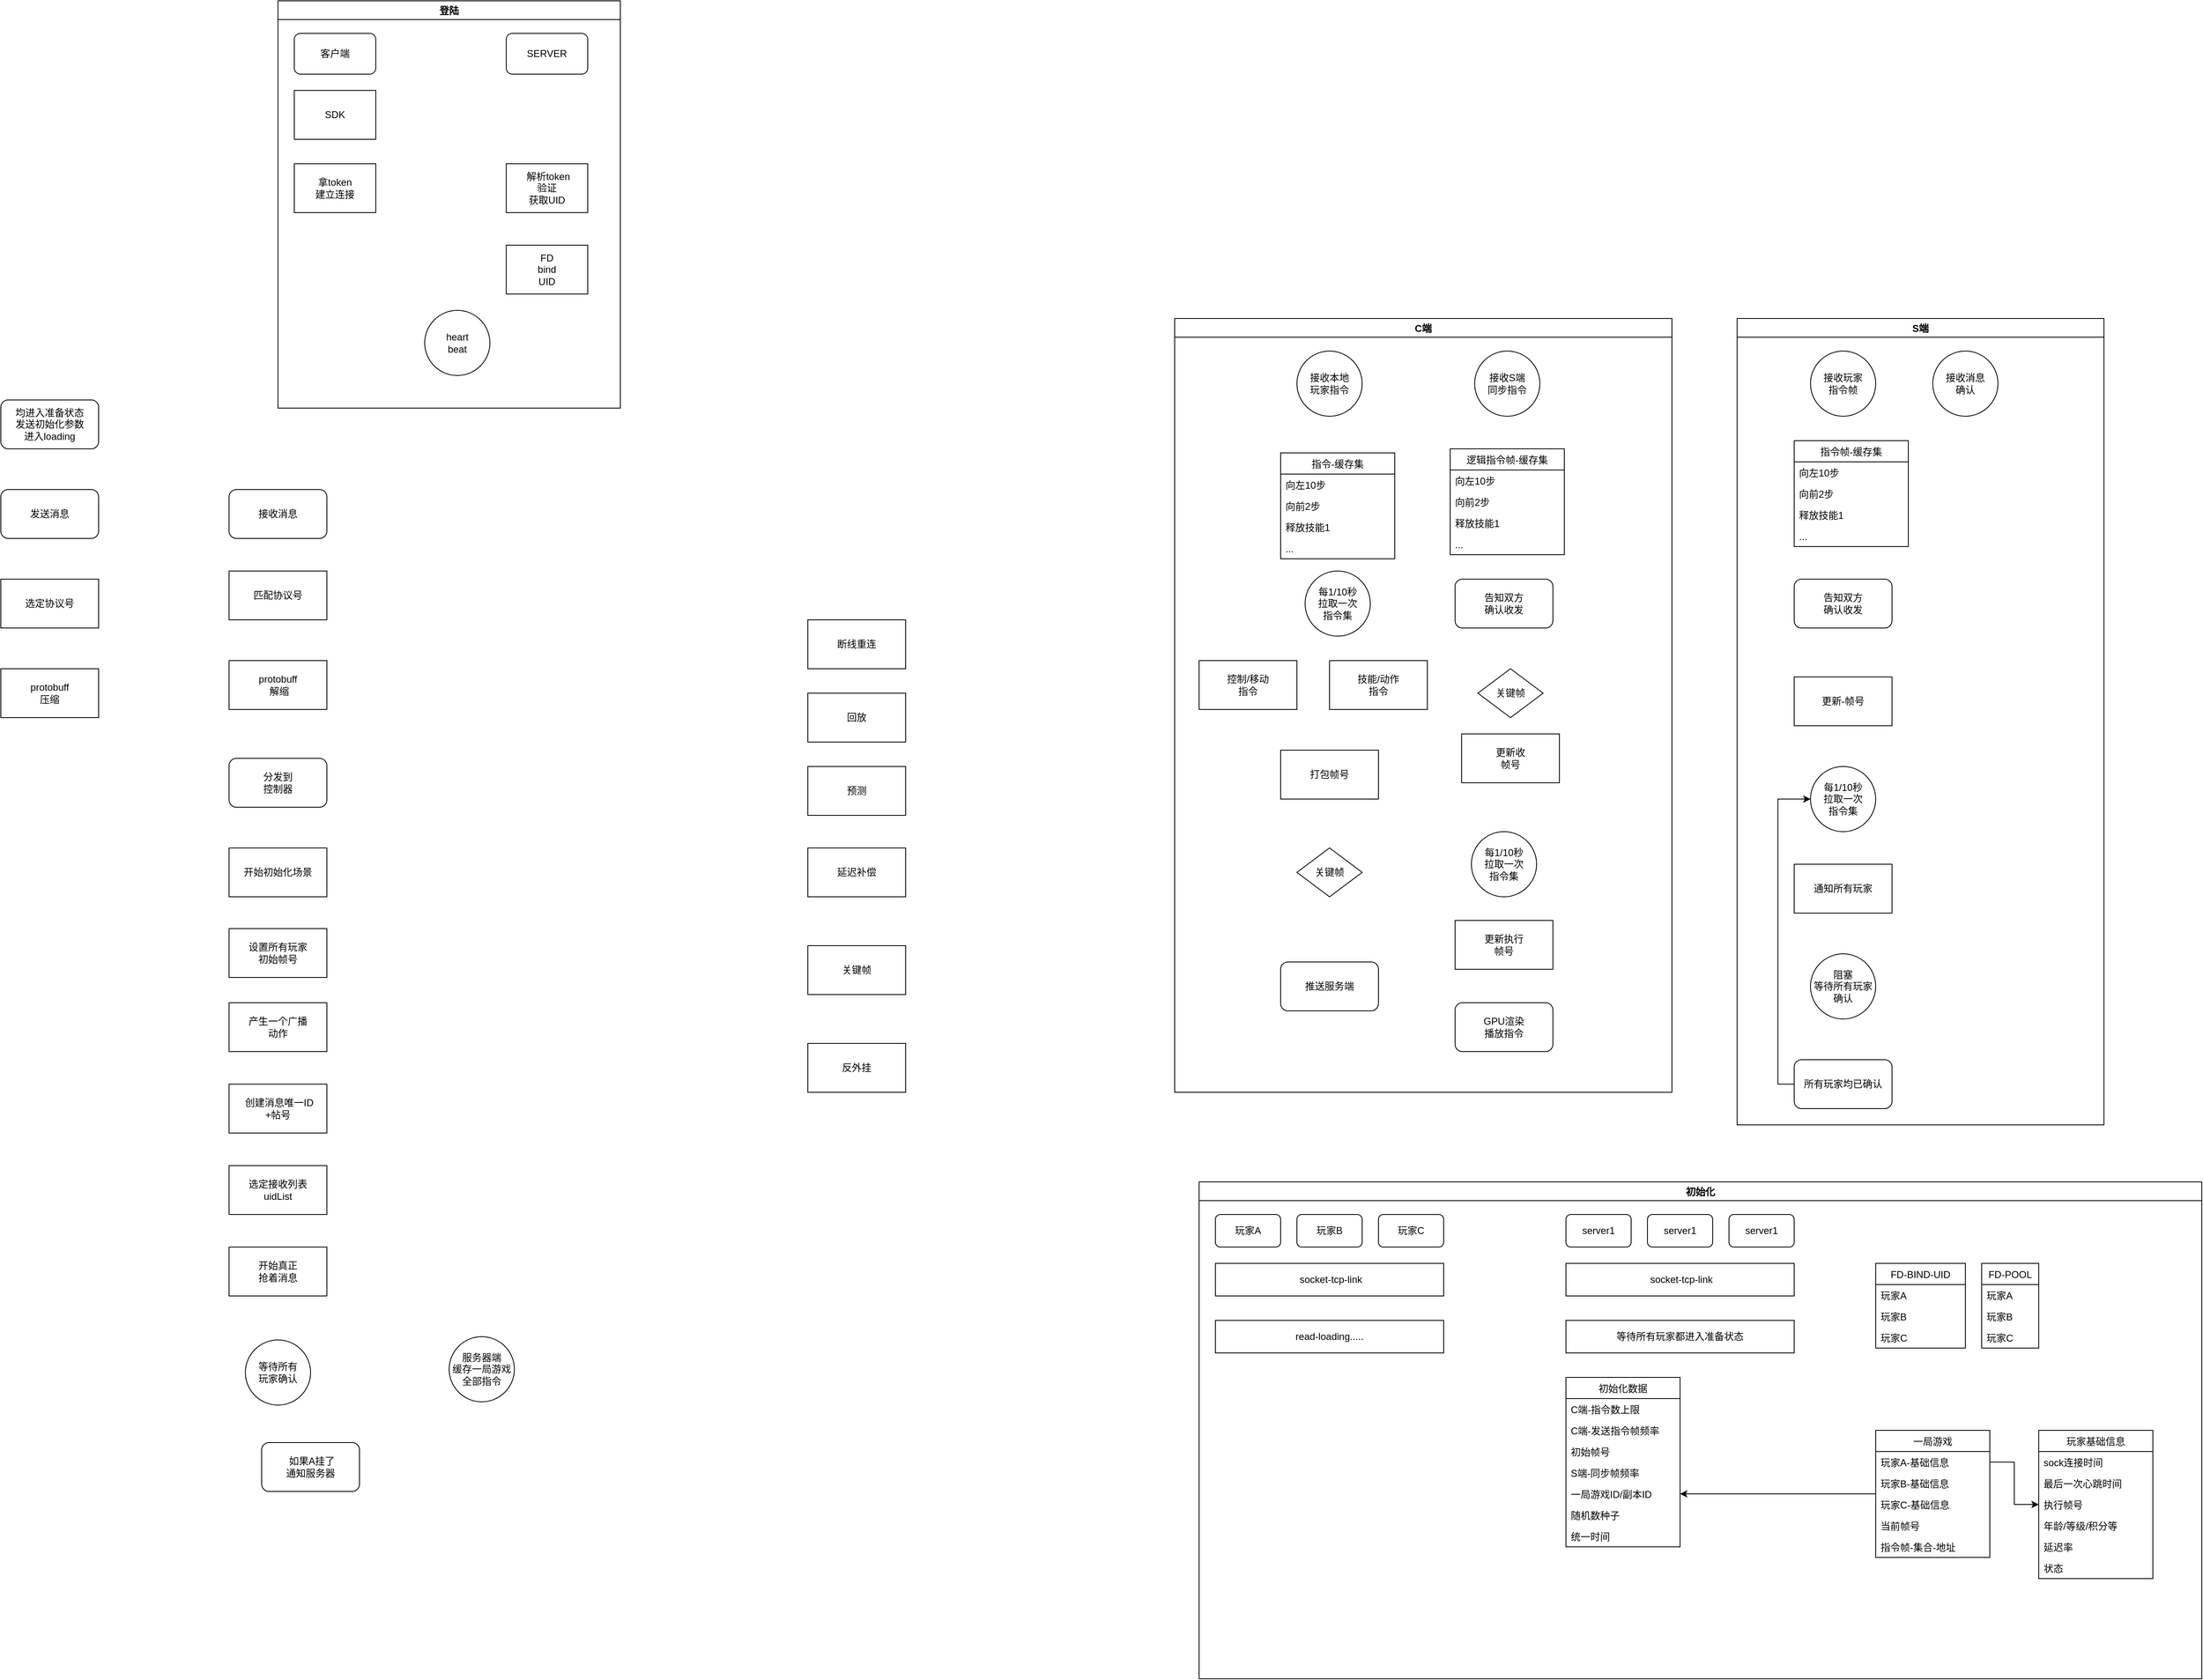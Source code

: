 <mxfile version="14.5.3" type="github">
  <diagram id="cTCjcHN-rwVxs7hEuexl" name="Page-1">
    <mxGraphModel dx="1426" dy="704" grid="1" gridSize="10" guides="1" tooltips="1" connect="1" arrows="1" fold="1" page="1" pageScale="1" pageWidth="827" pageHeight="1169" math="0" shadow="0">
      <root>
        <mxCell id="0" />
        <mxCell id="1" parent="0" />
        <mxCell id="lB1xqUMFaD_04WnO8Ldx-7" value="发送消息" style="rounded=1;whiteSpace=wrap;html=1;" parent="1" vertex="1">
          <mxGeometry x="220" y="630" width="120" height="60" as="geometry" />
        </mxCell>
        <mxCell id="lB1xqUMFaD_04WnO8Ldx-8" value="选定协议号" style="rounded=0;whiteSpace=wrap;html=1;" parent="1" vertex="1">
          <mxGeometry x="220" y="740" width="120" height="60" as="geometry" />
        </mxCell>
        <mxCell id="lB1xqUMFaD_04WnO8Ldx-9" value="protobuff&lt;br&gt;压缩" style="rounded=0;whiteSpace=wrap;html=1;" parent="1" vertex="1">
          <mxGeometry x="220" y="850" width="120" height="60" as="geometry" />
        </mxCell>
        <mxCell id="lB1xqUMFaD_04WnO8Ldx-10" value="接收消息" style="rounded=1;whiteSpace=wrap;html=1;" parent="1" vertex="1">
          <mxGeometry x="500" y="630" width="120" height="60" as="geometry" />
        </mxCell>
        <mxCell id="lB1xqUMFaD_04WnO8Ldx-11" value="匹配协议号" style="rounded=0;whiteSpace=wrap;html=1;" parent="1" vertex="1">
          <mxGeometry x="500" y="730" width="120" height="60" as="geometry" />
        </mxCell>
        <mxCell id="lB1xqUMFaD_04WnO8Ldx-12" value="protobuff&lt;br&gt;&amp;nbsp;解缩" style="rounded=0;whiteSpace=wrap;html=1;" parent="1" vertex="1">
          <mxGeometry x="500" y="840" width="120" height="60" as="geometry" />
        </mxCell>
        <mxCell id="lB1xqUMFaD_04WnO8Ldx-13" value="分发到&lt;br&gt;控制器" style="rounded=1;whiteSpace=wrap;html=1;" parent="1" vertex="1">
          <mxGeometry x="500" y="960" width="120" height="60" as="geometry" />
        </mxCell>
        <mxCell id="lB1xqUMFaD_04WnO8Ldx-14" value="产生一个广播&lt;br&gt;动作" style="rounded=0;whiteSpace=wrap;html=1;" parent="1" vertex="1">
          <mxGeometry x="500" y="1260" width="120" height="60" as="geometry" />
        </mxCell>
        <mxCell id="lB1xqUMFaD_04WnO8Ldx-15" value="选定接收列表&lt;br&gt;uidList" style="rounded=0;whiteSpace=wrap;html=1;" parent="1" vertex="1">
          <mxGeometry x="500" y="1460" width="120" height="60" as="geometry" />
        </mxCell>
        <mxCell id="lB1xqUMFaD_04WnO8Ldx-16" value="&amp;nbsp;创建消息唯一ID&lt;br&gt;+帖号" style="rounded=0;whiteSpace=wrap;html=1;" parent="1" vertex="1">
          <mxGeometry x="500" y="1360" width="120" height="60" as="geometry" />
        </mxCell>
        <mxCell id="lB1xqUMFaD_04WnO8Ldx-17" value="断线重连" style="rounded=0;whiteSpace=wrap;html=1;" parent="1" vertex="1">
          <mxGeometry x="1210" y="790" width="120" height="60" as="geometry" />
        </mxCell>
        <mxCell id="lB1xqUMFaD_04WnO8Ldx-18" value="回放" style="rounded=0;whiteSpace=wrap;html=1;" parent="1" vertex="1">
          <mxGeometry x="1210" y="880" width="120" height="60" as="geometry" />
        </mxCell>
        <mxCell id="lB1xqUMFaD_04WnO8Ldx-19" value="预测" style="rounded=0;whiteSpace=wrap;html=1;" parent="1" vertex="1">
          <mxGeometry x="1210" y="970" width="120" height="60" as="geometry" />
        </mxCell>
        <mxCell id="lB1xqUMFaD_04WnO8Ldx-23" value="均进入准备状态&lt;br&gt;发送初始化参数&lt;br&gt;进入loading" style="rounded=1;whiteSpace=wrap;html=1;" parent="1" vertex="1">
          <mxGeometry x="220" y="520" width="120" height="60" as="geometry" />
        </mxCell>
        <mxCell id="lB1xqUMFaD_04WnO8Ldx-24" value="开始初始化场景" style="rounded=0;whiteSpace=wrap;html=1;" parent="1" vertex="1">
          <mxGeometry x="500" y="1070" width="120" height="60" as="geometry" />
        </mxCell>
        <mxCell id="lB1xqUMFaD_04WnO8Ldx-25" value="设置所有玩家&lt;br&gt;初始帧号" style="rounded=0;whiteSpace=wrap;html=1;" parent="1" vertex="1">
          <mxGeometry x="500" y="1169" width="120" height="60" as="geometry" />
        </mxCell>
        <mxCell id="lB1xqUMFaD_04WnO8Ldx-26" value="等待所有&lt;br&gt;玩家确认" style="ellipse;whiteSpace=wrap;html=1;aspect=fixed;" parent="1" vertex="1">
          <mxGeometry x="520" y="1674" width="80" height="80" as="geometry" />
        </mxCell>
        <mxCell id="lB1xqUMFaD_04WnO8Ldx-27" value="开始真正&lt;br&gt;抢着消息" style="rounded=0;whiteSpace=wrap;html=1;" parent="1" vertex="1">
          <mxGeometry x="500" y="1560" width="120" height="60" as="geometry" />
        </mxCell>
        <mxCell id="lB1xqUMFaD_04WnO8Ldx-30" value="延迟补偿" style="rounded=0;whiteSpace=wrap;html=1;" parent="1" vertex="1">
          <mxGeometry x="1210" y="1070" width="120" height="60" as="geometry" />
        </mxCell>
        <mxCell id="lB1xqUMFaD_04WnO8Ldx-40" value="&amp;nbsp;如果A挂了&lt;br&gt;通知服务器" style="rounded=1;whiteSpace=wrap;html=1;" parent="1" vertex="1">
          <mxGeometry x="540" y="1800" width="120" height="60" as="geometry" />
        </mxCell>
        <mxCell id="lB1xqUMFaD_04WnO8Ldx-41" value="服务器端&lt;br&gt;缓存一局游戏&lt;br&gt;全部指令" style="ellipse;whiteSpace=wrap;html=1;aspect=fixed;" parent="1" vertex="1">
          <mxGeometry x="770" y="1670" width="80" height="80" as="geometry" />
        </mxCell>
        <mxCell id="lB1xqUMFaD_04WnO8Ldx-42" value="关键帧" style="rounded=0;whiteSpace=wrap;html=1;" parent="1" vertex="1">
          <mxGeometry x="1210" y="1190" width="120" height="60" as="geometry" />
        </mxCell>
        <mxCell id="lB1xqUMFaD_04WnO8Ldx-43" value="反外挂" style="rounded=0;whiteSpace=wrap;html=1;" parent="1" vertex="1">
          <mxGeometry x="1210" y="1310" width="120" height="60" as="geometry" />
        </mxCell>
        <mxCell id="lB1xqUMFaD_04WnO8Ldx-62" value="&lt;span&gt;接收玩家&lt;/span&gt;&lt;br&gt;&lt;span&gt;指令帧&lt;/span&gt;" style="ellipse;whiteSpace=wrap;html=1;aspect=fixed;" parent="1" vertex="1">
          <mxGeometry x="2440" y="460" width="80" height="80" as="geometry" />
        </mxCell>
        <mxCell id="lB1xqUMFaD_04WnO8Ldx-63" value="指令帧-缓存集" style="swimlane;fontStyle=0;childLayout=stackLayout;horizontal=1;startSize=26;fillColor=none;horizontalStack=0;resizeParent=1;resizeParentMax=0;resizeLast=0;collapsible=1;marginBottom=0;" parent="1" vertex="1">
          <mxGeometry x="2420" y="570" width="140" height="130" as="geometry" />
        </mxCell>
        <mxCell id="lB1xqUMFaD_04WnO8Ldx-64" value="向左10步" style="text;strokeColor=none;fillColor=none;align=left;verticalAlign=top;spacingLeft=4;spacingRight=4;overflow=hidden;rotatable=0;points=[[0,0.5],[1,0.5]];portConstraint=eastwest;" parent="lB1xqUMFaD_04WnO8Ldx-63" vertex="1">
          <mxGeometry y="26" width="140" height="26" as="geometry" />
        </mxCell>
        <mxCell id="lB1xqUMFaD_04WnO8Ldx-65" value="向前2步" style="text;strokeColor=none;fillColor=none;align=left;verticalAlign=top;spacingLeft=4;spacingRight=4;overflow=hidden;rotatable=0;points=[[0,0.5],[1,0.5]];portConstraint=eastwest;" parent="lB1xqUMFaD_04WnO8Ldx-63" vertex="1">
          <mxGeometry y="52" width="140" height="26" as="geometry" />
        </mxCell>
        <mxCell id="lB1xqUMFaD_04WnO8Ldx-66" value="释放技能1" style="text;strokeColor=none;fillColor=none;align=left;verticalAlign=top;spacingLeft=4;spacingRight=4;overflow=hidden;rotatable=0;points=[[0,0.5],[1,0.5]];portConstraint=eastwest;" parent="lB1xqUMFaD_04WnO8Ldx-63" vertex="1">
          <mxGeometry y="78" width="140" height="26" as="geometry" />
        </mxCell>
        <mxCell id="lB1xqUMFaD_04WnO8Ldx-67" value="..." style="text;strokeColor=none;fillColor=none;align=left;verticalAlign=top;spacingLeft=4;spacingRight=4;overflow=hidden;rotatable=0;points=[[0,0.5],[1,0.5]];portConstraint=eastwest;" parent="lB1xqUMFaD_04WnO8Ldx-63" vertex="1">
          <mxGeometry y="104" width="140" height="26" as="geometry" />
        </mxCell>
        <mxCell id="lB1xqUMFaD_04WnO8Ldx-72" value="告知双方&lt;br&gt;确认收发" style="rounded=1;whiteSpace=wrap;html=1;" parent="1" vertex="1">
          <mxGeometry x="2420" y="740" width="120" height="60" as="geometry" />
        </mxCell>
        <mxCell id="lB1xqUMFaD_04WnO8Ldx-73" value="更新-帧号" style="rounded=0;whiteSpace=wrap;html=1;" parent="1" vertex="1">
          <mxGeometry x="2420" y="860" width="120" height="60" as="geometry" />
        </mxCell>
        <mxCell id="lB1xqUMFaD_04WnO8Ldx-74" value="每1/10秒&lt;br&gt;拉取一次&lt;br&gt;指令集" style="ellipse;whiteSpace=wrap;html=1;aspect=fixed;" parent="1" vertex="1">
          <mxGeometry x="2440" y="970" width="80" height="80" as="geometry" />
        </mxCell>
        <mxCell id="lB1xqUMFaD_04WnO8Ldx-75" value="通知所有玩家" style="rounded=0;whiteSpace=wrap;html=1;" parent="1" vertex="1">
          <mxGeometry x="2420" y="1090" width="120" height="60" as="geometry" />
        </mxCell>
        <mxCell id="lB1xqUMFaD_04WnO8Ldx-76" value="阻塞&lt;br&gt;等待所有玩家&lt;br&gt;确认" style="ellipse;whiteSpace=wrap;html=1;aspect=fixed;" parent="1" vertex="1">
          <mxGeometry x="2440" y="1200" width="80" height="80" as="geometry" />
        </mxCell>
        <mxCell id="lB1xqUMFaD_04WnO8Ldx-78" style="edgeStyle=orthogonalEdgeStyle;rounded=0;orthogonalLoop=1;jettySize=auto;html=1;entryX=0;entryY=0.5;entryDx=0;entryDy=0;" parent="1" source="lB1xqUMFaD_04WnO8Ldx-77" target="lB1xqUMFaD_04WnO8Ldx-74" edge="1">
          <mxGeometry relative="1" as="geometry">
            <Array as="points">
              <mxPoint x="2400" y="1360" />
              <mxPoint x="2400" y="1010" />
            </Array>
          </mxGeometry>
        </mxCell>
        <mxCell id="lB1xqUMFaD_04WnO8Ldx-77" value="所有玩家均已确认" style="rounded=1;whiteSpace=wrap;html=1;" parent="1" vertex="1">
          <mxGeometry x="2420" y="1330" width="120" height="60" as="geometry" />
        </mxCell>
        <mxCell id="lB1xqUMFaD_04WnO8Ldx-98" value="初始化" style="swimlane;" parent="1" vertex="1">
          <mxGeometry x="1690" y="1480" width="1230" height="610" as="geometry" />
        </mxCell>
        <mxCell id="lB1xqUMFaD_04WnO8Ldx-79" value="玩家A" style="rounded=1;whiteSpace=wrap;html=1;" parent="lB1xqUMFaD_04WnO8Ldx-98" vertex="1">
          <mxGeometry x="20" y="40" width="80" height="40" as="geometry" />
        </mxCell>
        <mxCell id="lB1xqUMFaD_04WnO8Ldx-82" value="&amp;nbsp;socket-tcp-link" style="rounded=0;whiteSpace=wrap;html=1;" parent="lB1xqUMFaD_04WnO8Ldx-98" vertex="1">
          <mxGeometry x="20" y="100" width="280" height="40" as="geometry" />
        </mxCell>
        <mxCell id="lB1xqUMFaD_04WnO8Ldx-83" value="read-loading....." style="rounded=0;whiteSpace=wrap;html=1;" parent="lB1xqUMFaD_04WnO8Ldx-98" vertex="1">
          <mxGeometry x="20" y="170" width="280" height="40" as="geometry" />
        </mxCell>
        <mxCell id="lB1xqUMFaD_04WnO8Ldx-87" value="FD-POOL" style="swimlane;fontStyle=0;childLayout=stackLayout;horizontal=1;startSize=26;fillColor=none;horizontalStack=0;resizeParent=1;resizeParentMax=0;resizeLast=0;collapsible=1;marginBottom=0;" parent="lB1xqUMFaD_04WnO8Ldx-98" vertex="1">
          <mxGeometry x="960" y="100" width="70" height="104" as="geometry" />
        </mxCell>
        <mxCell id="lB1xqUMFaD_04WnO8Ldx-88" value="玩家A" style="text;strokeColor=none;fillColor=none;align=left;verticalAlign=top;spacingLeft=4;spacingRight=4;overflow=hidden;rotatable=0;points=[[0,0.5],[1,0.5]];portConstraint=eastwest;" parent="lB1xqUMFaD_04WnO8Ldx-87" vertex="1">
          <mxGeometry y="26" width="70" height="26" as="geometry" />
        </mxCell>
        <mxCell id="lB1xqUMFaD_04WnO8Ldx-89" value="玩家B" style="text;strokeColor=none;fillColor=none;align=left;verticalAlign=top;spacingLeft=4;spacingRight=4;overflow=hidden;rotatable=0;points=[[0,0.5],[1,0.5]];portConstraint=eastwest;" parent="lB1xqUMFaD_04WnO8Ldx-87" vertex="1">
          <mxGeometry y="52" width="70" height="26" as="geometry" />
        </mxCell>
        <mxCell id="lB1xqUMFaD_04WnO8Ldx-90" value="玩家C" style="text;strokeColor=none;fillColor=none;align=left;verticalAlign=top;spacingLeft=4;spacingRight=4;overflow=hidden;rotatable=0;points=[[0,0.5],[1,0.5]];portConstraint=eastwest;" parent="lB1xqUMFaD_04WnO8Ldx-87" vertex="1">
          <mxGeometry y="78" width="70" height="26" as="geometry" />
        </mxCell>
        <mxCell id="lB1xqUMFaD_04WnO8Ldx-92" value="初始化数据" style="swimlane;fontStyle=0;childLayout=stackLayout;horizontal=1;startSize=26;fillColor=none;horizontalStack=0;resizeParent=1;resizeParentMax=0;resizeLast=0;collapsible=1;marginBottom=0;" parent="lB1xqUMFaD_04WnO8Ldx-98" vertex="1">
          <mxGeometry x="450" y="240" width="140" height="208" as="geometry" />
        </mxCell>
        <mxCell id="lB1xqUMFaD_04WnO8Ldx-93" value="C端-指令数上限" style="text;strokeColor=none;fillColor=none;align=left;verticalAlign=top;spacingLeft=4;spacingRight=4;overflow=hidden;rotatable=0;points=[[0,0.5],[1,0.5]];portConstraint=eastwest;" parent="lB1xqUMFaD_04WnO8Ldx-92" vertex="1">
          <mxGeometry y="26" width="140" height="26" as="geometry" />
        </mxCell>
        <mxCell id="lB1xqUMFaD_04WnO8Ldx-94" value="C端-发送指令帧频率" style="text;strokeColor=none;fillColor=none;align=left;verticalAlign=top;spacingLeft=4;spacingRight=4;overflow=hidden;rotatable=0;points=[[0,0.5],[1,0.5]];portConstraint=eastwest;" parent="lB1xqUMFaD_04WnO8Ldx-92" vertex="1">
          <mxGeometry y="52" width="140" height="26" as="geometry" />
        </mxCell>
        <mxCell id="lB1xqUMFaD_04WnO8Ldx-95" value="初始帧号" style="text;strokeColor=none;fillColor=none;align=left;verticalAlign=top;spacingLeft=4;spacingRight=4;overflow=hidden;rotatable=0;points=[[0,0.5],[1,0.5]];portConstraint=eastwest;" parent="lB1xqUMFaD_04WnO8Ldx-92" vertex="1">
          <mxGeometry y="78" width="140" height="26" as="geometry" />
        </mxCell>
        <mxCell id="lB1xqUMFaD_04WnO8Ldx-97" value="S端-同步帧频率" style="text;strokeColor=none;fillColor=none;align=left;verticalAlign=top;spacingLeft=4;spacingRight=4;overflow=hidden;rotatable=0;points=[[0,0.5],[1,0.5]];portConstraint=eastwest;" parent="lB1xqUMFaD_04WnO8Ldx-92" vertex="1">
          <mxGeometry y="104" width="140" height="26" as="geometry" />
        </mxCell>
        <mxCell id="lB1xqUMFaD_04WnO8Ldx-129" value="一局游戏ID/副本ID" style="text;strokeColor=none;fillColor=none;align=left;verticalAlign=top;spacingLeft=4;spacingRight=4;overflow=hidden;rotatable=0;points=[[0,0.5],[1,0.5]];portConstraint=eastwest;" parent="lB1xqUMFaD_04WnO8Ldx-92" vertex="1">
          <mxGeometry y="130" width="140" height="26" as="geometry" />
        </mxCell>
        <mxCell id="lB1xqUMFaD_04WnO8Ldx-153" value="随机数种子" style="text;strokeColor=none;fillColor=none;align=left;verticalAlign=top;spacingLeft=4;spacingRight=4;overflow=hidden;rotatable=0;points=[[0,0.5],[1,0.5]];portConstraint=eastwest;" parent="lB1xqUMFaD_04WnO8Ldx-92" vertex="1">
          <mxGeometry y="156" width="140" height="26" as="geometry" />
        </mxCell>
        <mxCell id="lB1xqUMFaD_04WnO8Ldx-154" value="统一时间" style="text;strokeColor=none;fillColor=none;align=left;verticalAlign=top;spacingLeft=4;spacingRight=4;overflow=hidden;rotatable=0;points=[[0,0.5],[1,0.5]];portConstraint=eastwest;" parent="lB1xqUMFaD_04WnO8Ldx-92" vertex="1">
          <mxGeometry y="182" width="140" height="26" as="geometry" />
        </mxCell>
        <mxCell id="lB1xqUMFaD_04WnO8Ldx-96" value="等待所有玩家都进入准备状态" style="rounded=0;whiteSpace=wrap;html=1;" parent="lB1xqUMFaD_04WnO8Ldx-98" vertex="1">
          <mxGeometry x="450" y="170" width="280" height="40" as="geometry" />
        </mxCell>
        <mxCell id="lB1xqUMFaD_04WnO8Ldx-99" value="玩家B" style="rounded=1;whiteSpace=wrap;html=1;" parent="lB1xqUMFaD_04WnO8Ldx-98" vertex="1">
          <mxGeometry x="120" y="40" width="80" height="40" as="geometry" />
        </mxCell>
        <mxCell id="lB1xqUMFaD_04WnO8Ldx-100" value="玩家C" style="rounded=1;whiteSpace=wrap;html=1;" parent="lB1xqUMFaD_04WnO8Ldx-98" vertex="1">
          <mxGeometry x="220" y="40" width="80" height="40" as="geometry" />
        </mxCell>
        <mxCell id="lB1xqUMFaD_04WnO8Ldx-101" value="server1" style="rounded=1;whiteSpace=wrap;html=1;" parent="lB1xqUMFaD_04WnO8Ldx-98" vertex="1">
          <mxGeometry x="450" y="40" width="80" height="40" as="geometry" />
        </mxCell>
        <mxCell id="lB1xqUMFaD_04WnO8Ldx-102" value="&amp;nbsp;socket-tcp-link" style="rounded=0;whiteSpace=wrap;html=1;" parent="lB1xqUMFaD_04WnO8Ldx-98" vertex="1">
          <mxGeometry x="450" y="100" width="280" height="40" as="geometry" />
        </mxCell>
        <mxCell id="lB1xqUMFaD_04WnO8Ldx-103" value="server1" style="rounded=1;whiteSpace=wrap;html=1;" parent="lB1xqUMFaD_04WnO8Ldx-98" vertex="1">
          <mxGeometry x="550" y="40" width="80" height="40" as="geometry" />
        </mxCell>
        <mxCell id="lB1xqUMFaD_04WnO8Ldx-104" value="server1" style="rounded=1;whiteSpace=wrap;html=1;" parent="lB1xqUMFaD_04WnO8Ldx-98" vertex="1">
          <mxGeometry x="650" y="40" width="80" height="40" as="geometry" />
        </mxCell>
        <mxCell id="lB1xqUMFaD_04WnO8Ldx-136" style="edgeStyle=orthogonalEdgeStyle;rounded=0;orthogonalLoop=1;jettySize=auto;html=1;entryX=1;entryY=0.5;entryDx=0;entryDy=0;" parent="lB1xqUMFaD_04WnO8Ldx-98" source="lB1xqUMFaD_04WnO8Ldx-130" target="lB1xqUMFaD_04WnO8Ldx-129" edge="1">
          <mxGeometry relative="1" as="geometry" />
        </mxCell>
        <mxCell id="lB1xqUMFaD_04WnO8Ldx-130" value="一局游戏" style="swimlane;fontStyle=0;childLayout=stackLayout;horizontal=1;startSize=26;fillColor=none;horizontalStack=0;resizeParent=1;resizeParentMax=0;resizeLast=0;collapsible=1;marginBottom=0;" parent="lB1xqUMFaD_04WnO8Ldx-98" vertex="1">
          <mxGeometry x="830" y="305" width="140" height="156" as="geometry" />
        </mxCell>
        <mxCell id="lB1xqUMFaD_04WnO8Ldx-131" value="玩家A-基础信息" style="text;strokeColor=none;fillColor=none;align=left;verticalAlign=top;spacingLeft=4;spacingRight=4;overflow=hidden;rotatable=0;points=[[0,0.5],[1,0.5]];portConstraint=eastwest;" parent="lB1xqUMFaD_04WnO8Ldx-130" vertex="1">
          <mxGeometry y="26" width="140" height="26" as="geometry" />
        </mxCell>
        <mxCell id="lB1xqUMFaD_04WnO8Ldx-134" value="玩家B-基础信息" style="text;strokeColor=none;fillColor=none;align=left;verticalAlign=top;spacingLeft=4;spacingRight=4;overflow=hidden;rotatable=0;points=[[0,0.5],[1,0.5]];portConstraint=eastwest;" parent="lB1xqUMFaD_04WnO8Ldx-130" vertex="1">
          <mxGeometry y="52" width="140" height="26" as="geometry" />
        </mxCell>
        <mxCell id="lB1xqUMFaD_04WnO8Ldx-135" value="玩家C-基础信息" style="text;strokeColor=none;fillColor=none;align=left;verticalAlign=top;spacingLeft=4;spacingRight=4;overflow=hidden;rotatable=0;points=[[0,0.5],[1,0.5]];portConstraint=eastwest;" parent="lB1xqUMFaD_04WnO8Ldx-130" vertex="1">
          <mxGeometry y="78" width="140" height="26" as="geometry" />
        </mxCell>
        <mxCell id="lB1xqUMFaD_04WnO8Ldx-138" value="当前帧号" style="text;strokeColor=none;fillColor=none;align=left;verticalAlign=top;spacingLeft=4;spacingRight=4;overflow=hidden;rotatable=0;points=[[0,0.5],[1,0.5]];portConstraint=eastwest;" parent="lB1xqUMFaD_04WnO8Ldx-130" vertex="1">
          <mxGeometry y="104" width="140" height="26" as="geometry" />
        </mxCell>
        <mxCell id="lB1xqUMFaD_04WnO8Ldx-139" value="指令帧-集合-地址" style="text;strokeColor=none;fillColor=none;align=left;verticalAlign=top;spacingLeft=4;spacingRight=4;overflow=hidden;rotatable=0;points=[[0,0.5],[1,0.5]];portConstraint=eastwest;" parent="lB1xqUMFaD_04WnO8Ldx-130" vertex="1">
          <mxGeometry y="130" width="140" height="26" as="geometry" />
        </mxCell>
        <mxCell id="lB1xqUMFaD_04WnO8Ldx-141" value="FD-BIND-UID" style="swimlane;fontStyle=0;childLayout=stackLayout;horizontal=1;startSize=26;fillColor=none;horizontalStack=0;resizeParent=1;resizeParentMax=0;resizeLast=0;collapsible=1;marginBottom=0;" parent="lB1xqUMFaD_04WnO8Ldx-98" vertex="1">
          <mxGeometry x="830" y="100" width="110" height="104" as="geometry" />
        </mxCell>
        <mxCell id="lB1xqUMFaD_04WnO8Ldx-142" value="玩家A" style="text;strokeColor=none;fillColor=none;align=left;verticalAlign=top;spacingLeft=4;spacingRight=4;overflow=hidden;rotatable=0;points=[[0,0.5],[1,0.5]];portConstraint=eastwest;" parent="lB1xqUMFaD_04WnO8Ldx-141" vertex="1">
          <mxGeometry y="26" width="110" height="26" as="geometry" />
        </mxCell>
        <mxCell id="lB1xqUMFaD_04WnO8Ldx-143" value="玩家B" style="text;strokeColor=none;fillColor=none;align=left;verticalAlign=top;spacingLeft=4;spacingRight=4;overflow=hidden;rotatable=0;points=[[0,0.5],[1,0.5]];portConstraint=eastwest;" parent="lB1xqUMFaD_04WnO8Ldx-141" vertex="1">
          <mxGeometry y="52" width="110" height="26" as="geometry" />
        </mxCell>
        <mxCell id="lB1xqUMFaD_04WnO8Ldx-144" value="玩家C" style="text;strokeColor=none;fillColor=none;align=left;verticalAlign=top;spacingLeft=4;spacingRight=4;overflow=hidden;rotatable=0;points=[[0,0.5],[1,0.5]];portConstraint=eastwest;" parent="lB1xqUMFaD_04WnO8Ldx-141" vertex="1">
          <mxGeometry y="78" width="110" height="26" as="geometry" />
        </mxCell>
        <mxCell id="lB1xqUMFaD_04WnO8Ldx-145" value="玩家基础信息" style="swimlane;fontStyle=0;childLayout=stackLayout;horizontal=1;startSize=26;fillColor=none;horizontalStack=0;resizeParent=1;resizeParentMax=0;resizeLast=0;collapsible=1;marginBottom=0;" parent="lB1xqUMFaD_04WnO8Ldx-98" vertex="1">
          <mxGeometry x="1030" y="305" width="140" height="182" as="geometry" />
        </mxCell>
        <mxCell id="lB1xqUMFaD_04WnO8Ldx-146" value="sock连接时间" style="text;strokeColor=none;fillColor=none;align=left;verticalAlign=top;spacingLeft=4;spacingRight=4;overflow=hidden;rotatable=0;points=[[0,0.5],[1,0.5]];portConstraint=eastwest;" parent="lB1xqUMFaD_04WnO8Ldx-145" vertex="1">
          <mxGeometry y="26" width="140" height="26" as="geometry" />
        </mxCell>
        <mxCell id="lB1xqUMFaD_04WnO8Ldx-147" value="最后一次心跳时间" style="text;strokeColor=none;fillColor=none;align=left;verticalAlign=top;spacingLeft=4;spacingRight=4;overflow=hidden;rotatable=0;points=[[0,0.5],[1,0.5]];portConstraint=eastwest;" parent="lB1xqUMFaD_04WnO8Ldx-145" vertex="1">
          <mxGeometry y="52" width="140" height="26" as="geometry" />
        </mxCell>
        <mxCell id="lB1xqUMFaD_04WnO8Ldx-148" value="执行帧号" style="text;strokeColor=none;fillColor=none;align=left;verticalAlign=top;spacingLeft=4;spacingRight=4;overflow=hidden;rotatable=0;points=[[0,0.5],[1,0.5]];portConstraint=eastwest;" parent="lB1xqUMFaD_04WnO8Ldx-145" vertex="1">
          <mxGeometry y="78" width="140" height="26" as="geometry" />
        </mxCell>
        <mxCell id="lB1xqUMFaD_04WnO8Ldx-150" value="年龄/等级/积分等" style="text;strokeColor=none;fillColor=none;align=left;verticalAlign=top;spacingLeft=4;spacingRight=4;overflow=hidden;rotatable=0;points=[[0,0.5],[1,0.5]];portConstraint=eastwest;" parent="lB1xqUMFaD_04WnO8Ldx-145" vertex="1">
          <mxGeometry y="104" width="140" height="26" as="geometry" />
        </mxCell>
        <mxCell id="lB1xqUMFaD_04WnO8Ldx-151" value="延迟率" style="text;strokeColor=none;fillColor=none;align=left;verticalAlign=top;spacingLeft=4;spacingRight=4;overflow=hidden;rotatable=0;points=[[0,0.5],[1,0.5]];portConstraint=eastwest;" parent="lB1xqUMFaD_04WnO8Ldx-145" vertex="1">
          <mxGeometry y="130" width="140" height="26" as="geometry" />
        </mxCell>
        <mxCell id="lB1xqUMFaD_04WnO8Ldx-152" value="状态" style="text;strokeColor=none;fillColor=none;align=left;verticalAlign=top;spacingLeft=4;spacingRight=4;overflow=hidden;rotatable=0;points=[[0,0.5],[1,0.5]];portConstraint=eastwest;" parent="lB1xqUMFaD_04WnO8Ldx-145" vertex="1">
          <mxGeometry y="156" width="140" height="26" as="geometry" />
        </mxCell>
        <mxCell id="lB1xqUMFaD_04WnO8Ldx-149" style="edgeStyle=orthogonalEdgeStyle;rounded=0;orthogonalLoop=1;jettySize=auto;html=1;" parent="lB1xqUMFaD_04WnO8Ldx-98" source="lB1xqUMFaD_04WnO8Ldx-131" target="lB1xqUMFaD_04WnO8Ldx-145" edge="1">
          <mxGeometry relative="1" as="geometry" />
        </mxCell>
        <mxCell id="lB1xqUMFaD_04WnO8Ldx-105" value="C端" style="swimlane;" parent="1" vertex="1">
          <mxGeometry x="1660" y="420" width="610" height="950" as="geometry" />
        </mxCell>
        <mxCell id="lB1xqUMFaD_04WnO8Ldx-113" value="推送服务端" style="rounded=1;whiteSpace=wrap;html=1;" parent="lB1xqUMFaD_04WnO8Ldx-105" vertex="1">
          <mxGeometry x="130" y="790" width="120" height="60" as="geometry" />
        </mxCell>
        <mxCell id="lB1xqUMFaD_04WnO8Ldx-122" value="打包帧号" style="rounded=0;whiteSpace=wrap;html=1;" parent="lB1xqUMFaD_04WnO8Ldx-105" vertex="1">
          <mxGeometry x="130" y="530" width="120" height="60" as="geometry" />
        </mxCell>
        <mxCell id="lB1xqUMFaD_04WnO8Ldx-155" value="关键帧" style="rhombus;whiteSpace=wrap;html=1;" parent="lB1xqUMFaD_04WnO8Ldx-105" vertex="1">
          <mxGeometry x="150" y="650" width="80" height="60" as="geometry" />
        </mxCell>
        <mxCell id="lB1xqUMFaD_04WnO8Ldx-120" value="每1/10秒&lt;br&gt;拉取一次&lt;br&gt;指令集" style="ellipse;whiteSpace=wrap;html=1;aspect=fixed;" parent="lB1xqUMFaD_04WnO8Ldx-105" vertex="1">
          <mxGeometry x="364" y="630" width="80" height="80" as="geometry" />
        </mxCell>
        <mxCell id="lB1xqUMFaD_04WnO8Ldx-121" value="GPU渲染&lt;br&gt;播放指令" style="rounded=1;whiteSpace=wrap;html=1;" parent="lB1xqUMFaD_04WnO8Ldx-105" vertex="1">
          <mxGeometry x="344" y="840" width="120" height="60" as="geometry" />
        </mxCell>
        <mxCell id="lB1xqUMFaD_04WnO8Ldx-124" value="更新执行&lt;br&gt;帧号" style="rounded=0;whiteSpace=wrap;html=1;" parent="lB1xqUMFaD_04WnO8Ldx-105" vertex="1">
          <mxGeometry x="344" y="739" width="120" height="60" as="geometry" />
        </mxCell>
        <mxCell id="lB1xqUMFaD_04WnO8Ldx-125" value="更新收&lt;br&gt;帧号" style="rounded=0;whiteSpace=wrap;html=1;" parent="lB1xqUMFaD_04WnO8Ldx-105" vertex="1">
          <mxGeometry x="352" y="510" width="120" height="60" as="geometry" />
        </mxCell>
        <mxCell id="lB1xqUMFaD_04WnO8Ldx-156" value="关键帧" style="rhombus;whiteSpace=wrap;html=1;" parent="lB1xqUMFaD_04WnO8Ldx-105" vertex="1">
          <mxGeometry x="372" y="430" width="80" height="60" as="geometry" />
        </mxCell>
        <mxCell id="lB1xqUMFaD_04WnO8Ldx-112" value="每1/10秒&lt;br&gt;拉取一次&lt;br&gt;指令集" style="ellipse;whiteSpace=wrap;html=1;aspect=fixed;" parent="lB1xqUMFaD_04WnO8Ldx-105" vertex="1">
          <mxGeometry x="160" y="310" width="80" height="80" as="geometry" />
        </mxCell>
        <mxCell id="lB1xqUMFaD_04WnO8Ldx-157" value="控制/移动&lt;br&gt;指令" style="rounded=0;whiteSpace=wrap;html=1;" parent="lB1xqUMFaD_04WnO8Ldx-105" vertex="1">
          <mxGeometry x="30" y="420" width="120" height="60" as="geometry" />
        </mxCell>
        <mxCell id="lB1xqUMFaD_04WnO8Ldx-158" value="技能/动作&lt;br&gt;指令" style="rounded=0;whiteSpace=wrap;html=1;" parent="lB1xqUMFaD_04WnO8Ldx-105" vertex="1">
          <mxGeometry x="190" y="420" width="120" height="60" as="geometry" />
        </mxCell>
        <mxCell id="lB1xqUMFaD_04WnO8Ldx-123" value="告知双方&lt;br&gt;确认收发" style="rounded=1;whiteSpace=wrap;html=1;" parent="lB1xqUMFaD_04WnO8Ldx-105" vertex="1">
          <mxGeometry x="344" y="320" width="120" height="60" as="geometry" />
        </mxCell>
        <mxCell id="lB1xqUMFaD_04WnO8Ldx-106" value="接收本地&lt;br&gt;玩家指令" style="ellipse;whiteSpace=wrap;html=1;aspect=fixed;" parent="1" vertex="1">
          <mxGeometry x="1810" y="460" width="80" height="80" as="geometry" />
        </mxCell>
        <mxCell id="lB1xqUMFaD_04WnO8Ldx-107" value="指令-缓存集" style="swimlane;fontStyle=0;childLayout=stackLayout;horizontal=1;startSize=26;fillColor=none;horizontalStack=0;resizeParent=1;resizeParentMax=0;resizeLast=0;collapsible=1;marginBottom=0;" parent="1" vertex="1">
          <mxGeometry x="1790" y="585" width="140" height="130" as="geometry" />
        </mxCell>
        <mxCell id="lB1xqUMFaD_04WnO8Ldx-108" value="向左10步" style="text;strokeColor=none;fillColor=none;align=left;verticalAlign=top;spacingLeft=4;spacingRight=4;overflow=hidden;rotatable=0;points=[[0,0.5],[1,0.5]];portConstraint=eastwest;" parent="lB1xqUMFaD_04WnO8Ldx-107" vertex="1">
          <mxGeometry y="26" width="140" height="26" as="geometry" />
        </mxCell>
        <mxCell id="lB1xqUMFaD_04WnO8Ldx-109" value="向前2步" style="text;strokeColor=none;fillColor=none;align=left;verticalAlign=top;spacingLeft=4;spacingRight=4;overflow=hidden;rotatable=0;points=[[0,0.5],[1,0.5]];portConstraint=eastwest;" parent="lB1xqUMFaD_04WnO8Ldx-107" vertex="1">
          <mxGeometry y="52" width="140" height="26" as="geometry" />
        </mxCell>
        <mxCell id="lB1xqUMFaD_04WnO8Ldx-110" value="释放技能1" style="text;strokeColor=none;fillColor=none;align=left;verticalAlign=top;spacingLeft=4;spacingRight=4;overflow=hidden;rotatable=0;points=[[0,0.5],[1,0.5]];portConstraint=eastwest;" parent="lB1xqUMFaD_04WnO8Ldx-107" vertex="1">
          <mxGeometry y="78" width="140" height="26" as="geometry" />
        </mxCell>
        <mxCell id="lB1xqUMFaD_04WnO8Ldx-111" value="..." style="text;strokeColor=none;fillColor=none;align=left;verticalAlign=top;spacingLeft=4;spacingRight=4;overflow=hidden;rotatable=0;points=[[0,0.5],[1,0.5]];portConstraint=eastwest;" parent="lB1xqUMFaD_04WnO8Ldx-107" vertex="1">
          <mxGeometry y="104" width="140" height="26" as="geometry" />
        </mxCell>
        <mxCell id="lB1xqUMFaD_04WnO8Ldx-114" value="接收S端&lt;br&gt;同步指令" style="ellipse;whiteSpace=wrap;html=1;aspect=fixed;" parent="1" vertex="1">
          <mxGeometry x="2028" y="460" width="80" height="80" as="geometry" />
        </mxCell>
        <mxCell id="lB1xqUMFaD_04WnO8Ldx-115" value="逻辑指令帧-缓存集" style="swimlane;fontStyle=0;childLayout=stackLayout;horizontal=1;startSize=26;fillColor=none;horizontalStack=0;resizeParent=1;resizeParentMax=0;resizeLast=0;collapsible=1;marginBottom=0;" parent="1" vertex="1">
          <mxGeometry x="1998" y="580" width="140" height="130" as="geometry" />
        </mxCell>
        <mxCell id="lB1xqUMFaD_04WnO8Ldx-116" value="向左10步" style="text;strokeColor=none;fillColor=none;align=left;verticalAlign=top;spacingLeft=4;spacingRight=4;overflow=hidden;rotatable=0;points=[[0,0.5],[1,0.5]];portConstraint=eastwest;" parent="lB1xqUMFaD_04WnO8Ldx-115" vertex="1">
          <mxGeometry y="26" width="140" height="26" as="geometry" />
        </mxCell>
        <mxCell id="lB1xqUMFaD_04WnO8Ldx-117" value="向前2步" style="text;strokeColor=none;fillColor=none;align=left;verticalAlign=top;spacingLeft=4;spacingRight=4;overflow=hidden;rotatable=0;points=[[0,0.5],[1,0.5]];portConstraint=eastwest;" parent="lB1xqUMFaD_04WnO8Ldx-115" vertex="1">
          <mxGeometry y="52" width="140" height="26" as="geometry" />
        </mxCell>
        <mxCell id="lB1xqUMFaD_04WnO8Ldx-118" value="释放技能1" style="text;strokeColor=none;fillColor=none;align=left;verticalAlign=top;spacingLeft=4;spacingRight=4;overflow=hidden;rotatable=0;points=[[0,0.5],[1,0.5]];portConstraint=eastwest;" parent="lB1xqUMFaD_04WnO8Ldx-115" vertex="1">
          <mxGeometry y="78" width="140" height="26" as="geometry" />
        </mxCell>
        <mxCell id="lB1xqUMFaD_04WnO8Ldx-119" value="..." style="text;strokeColor=none;fillColor=none;align=left;verticalAlign=top;spacingLeft=4;spacingRight=4;overflow=hidden;rotatable=0;points=[[0,0.5],[1,0.5]];portConstraint=eastwest;" parent="lB1xqUMFaD_04WnO8Ldx-115" vertex="1">
          <mxGeometry y="104" width="140" height="26" as="geometry" />
        </mxCell>
        <mxCell id="lB1xqUMFaD_04WnO8Ldx-127" value="S端" style="swimlane;" parent="1" vertex="1">
          <mxGeometry x="2350" y="420" width="450" height="990" as="geometry" />
        </mxCell>
        <mxCell id="lB1xqUMFaD_04WnO8Ldx-128" value="&lt;span&gt;接收消息&lt;br&gt;确认&lt;br&gt;&lt;/span&gt;" style="ellipse;whiteSpace=wrap;html=1;aspect=fixed;" parent="lB1xqUMFaD_04WnO8Ldx-127" vertex="1">
          <mxGeometry x="240" y="40" width="80" height="80" as="geometry" />
        </mxCell>
        <mxCell id="4TKYKufiDU9-YVt1ajdF-1" value="登陆" style="swimlane;" vertex="1" parent="1">
          <mxGeometry x="560" y="30" width="420" height="500" as="geometry" />
        </mxCell>
        <mxCell id="lB1xqUMFaD_04WnO8Ldx-1" value="客户端" style="rounded=1;whiteSpace=wrap;html=1;" parent="4TKYKufiDU9-YVt1ajdF-1" vertex="1">
          <mxGeometry x="20" y="40" width="100" height="50" as="geometry" />
        </mxCell>
        <mxCell id="4TKYKufiDU9-YVt1ajdF-2" value="SDK" style="rounded=0;whiteSpace=wrap;html=1;" vertex="1" parent="4TKYKufiDU9-YVt1ajdF-1">
          <mxGeometry x="20" y="110" width="100" height="60" as="geometry" />
        </mxCell>
        <mxCell id="4TKYKufiDU9-YVt1ajdF-3" value="拿token&lt;br&gt;建立连接" style="rounded=0;whiteSpace=wrap;html=1;" vertex="1" parent="4TKYKufiDU9-YVt1ajdF-1">
          <mxGeometry x="20" y="200" width="100" height="60" as="geometry" />
        </mxCell>
        <mxCell id="4TKYKufiDU9-YVt1ajdF-4" value="SERVER" style="rounded=1;whiteSpace=wrap;html=1;" vertex="1" parent="4TKYKufiDU9-YVt1ajdF-1">
          <mxGeometry x="280" y="40" width="100" height="50" as="geometry" />
        </mxCell>
        <mxCell id="4TKYKufiDU9-YVt1ajdF-5" value="&amp;nbsp;解析token&lt;br&gt;验证&lt;br&gt;获取UID" style="rounded=0;whiteSpace=wrap;html=1;" vertex="1" parent="4TKYKufiDU9-YVt1ajdF-1">
          <mxGeometry x="280" y="200" width="100" height="60" as="geometry" />
        </mxCell>
        <mxCell id="lB1xqUMFaD_04WnO8Ldx-5" value="FD&lt;br&gt;bind&lt;br&gt;UID" style="rounded=0;whiteSpace=wrap;html=1;" parent="4TKYKufiDU9-YVt1ajdF-1" vertex="1">
          <mxGeometry x="280" y="300" width="100" height="60" as="geometry" />
        </mxCell>
        <mxCell id="lB1xqUMFaD_04WnO8Ldx-6" value="heart&lt;br&gt;beat" style="ellipse;whiteSpace=wrap;html=1;aspect=fixed;" parent="4TKYKufiDU9-YVt1ajdF-1" vertex="1">
          <mxGeometry x="180" y="380" width="80" height="80" as="geometry" />
        </mxCell>
      </root>
    </mxGraphModel>
  </diagram>
</mxfile>

